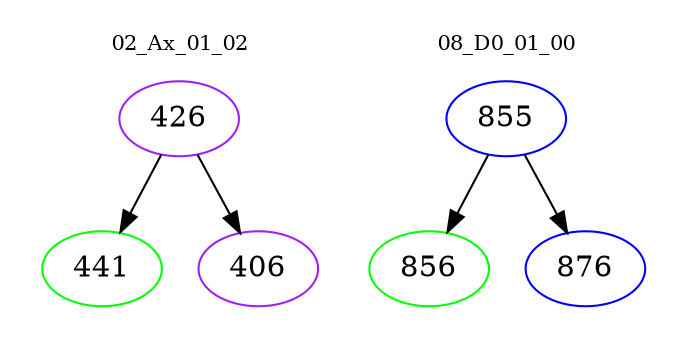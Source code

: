 digraph{
subgraph cluster_0 {
color = white
label = "02_Ax_01_02";
fontsize=10;
T0_426 [label="426", color="purple"]
T0_426 -> T0_441 [color="black"]
T0_441 [label="441", color="green"]
T0_426 -> T0_406 [color="black"]
T0_406 [label="406", color="purple"]
}
subgraph cluster_1 {
color = white
label = "08_D0_01_00";
fontsize=10;
T1_855 [label="855", color="blue"]
T1_855 -> T1_856 [color="black"]
T1_856 [label="856", color="green"]
T1_855 -> T1_876 [color="black"]
T1_876 [label="876", color="blue"]
}
}
